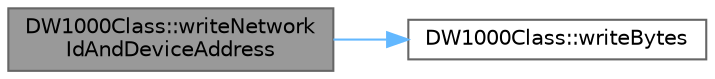 digraph "DW1000Class::writeNetworkIdAndDeviceAddress"
{
 // LATEX_PDF_SIZE
  bgcolor="transparent";
  edge [fontname=Helvetica,fontsize=10,labelfontname=Helvetica,labelfontsize=10];
  node [fontname=Helvetica,fontsize=10,shape=box,height=0.2,width=0.4];
  rankdir="LR";
  Node1 [id="Node000001",label="DW1000Class::writeNetwork\lIdAndDeviceAddress",height=0.2,width=0.4,color="gray40", fillcolor="grey60", style="filled", fontcolor="black",tooltip=" "];
  Node1 -> Node2 [id="edge2_Node000001_Node000002",color="steelblue1",style="solid",tooltip=" "];
  Node2 [id="Node000002",label="DW1000Class::writeBytes",height=0.2,width=0.4,color="grey40", fillcolor="white", style="filled",URL="$class_d_w1000_class.html#a0772ea0dca8931657f4cca4570cf000d",tooltip=" "];
}
